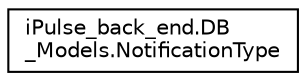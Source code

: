 digraph "Graphical Class Hierarchy"
{
 // LATEX_PDF_SIZE
  edge [fontname="Helvetica",fontsize="10",labelfontname="Helvetica",labelfontsize="10"];
  node [fontname="Helvetica",fontsize="10",shape=record];
  rankdir="LR";
  Node0 [label="iPulse_back_end.DB\l_Models.NotificationType",height=0.2,width=0.4,color="black", fillcolor="white", style="filled",URL="$classiPulse__back__end_1_1DB__Models_1_1NotificationType.html",tooltip=" "];
}
